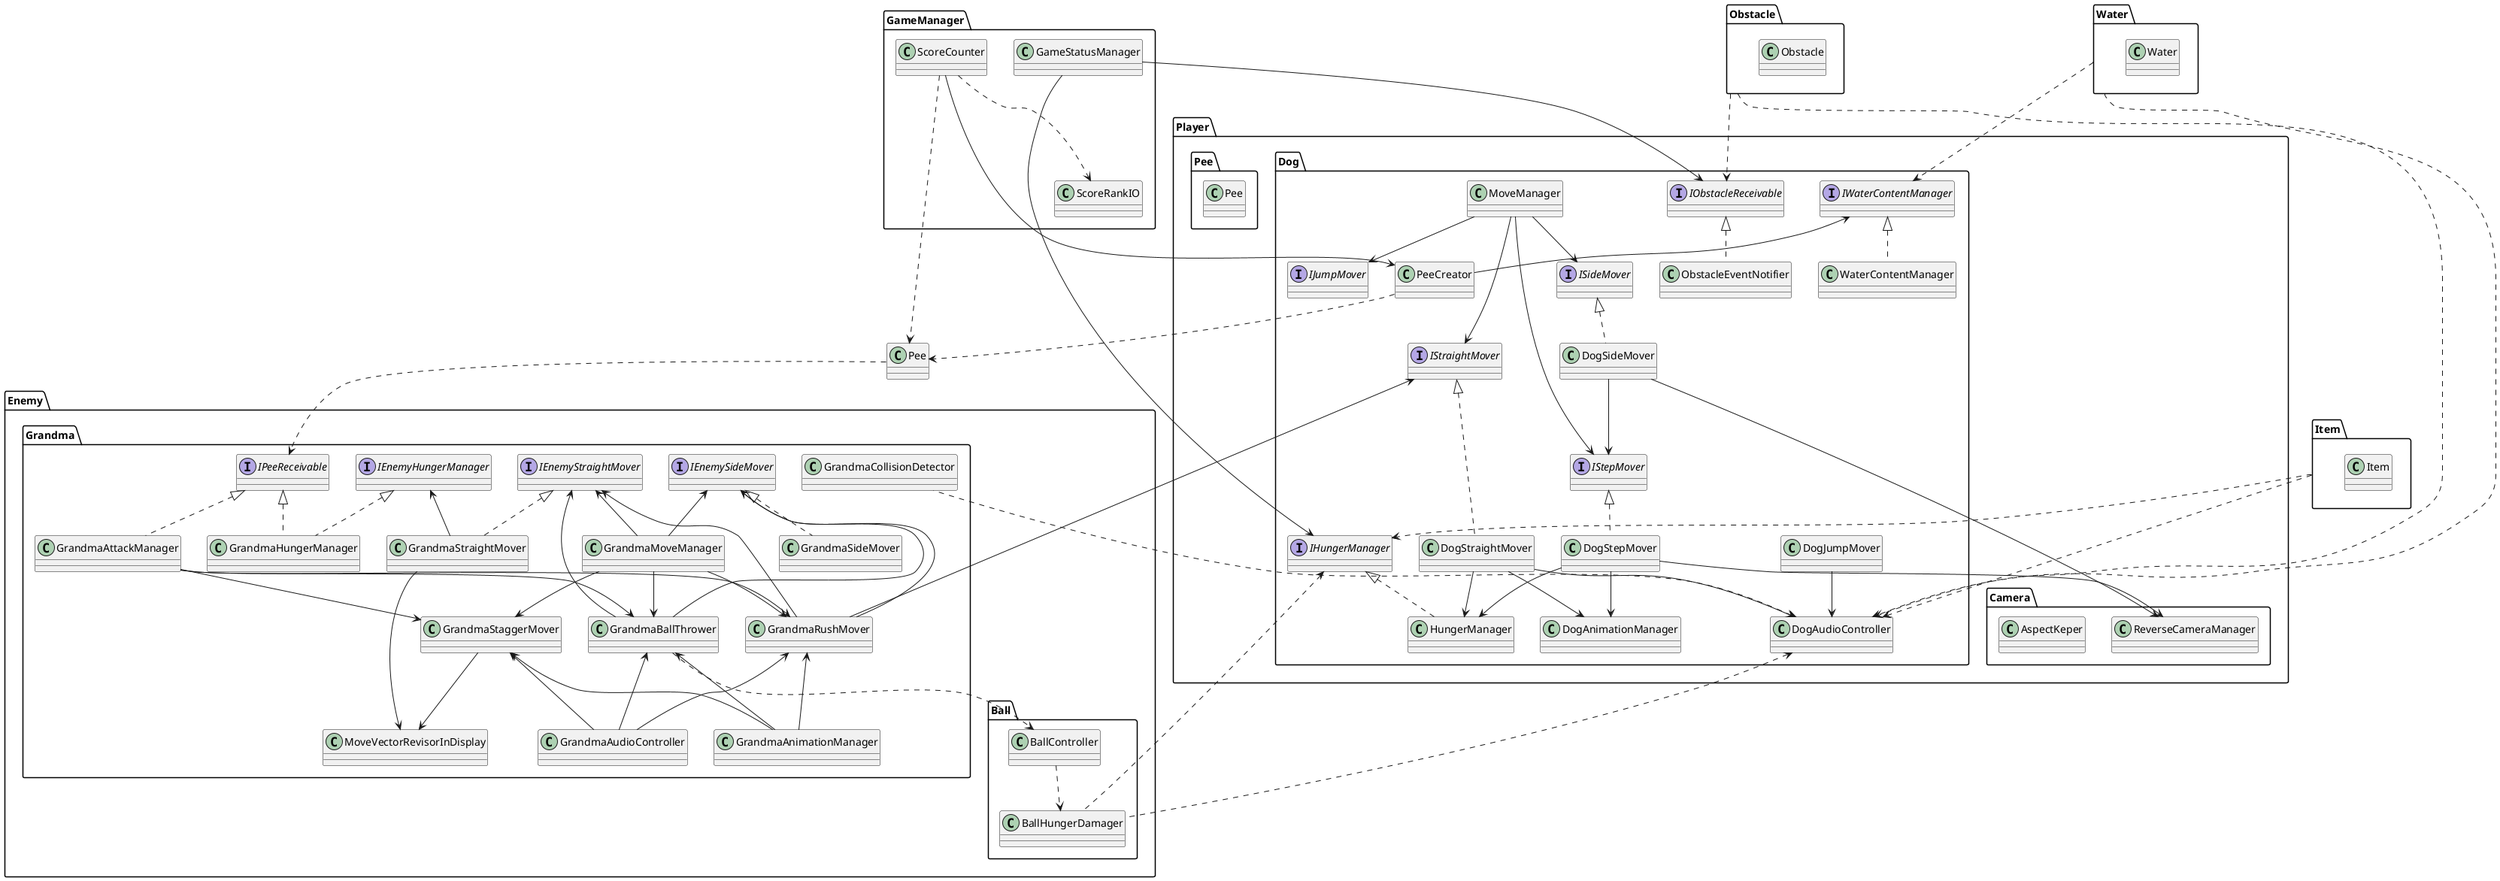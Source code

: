 @startuml

package Player {
    package Dog {
        interface IStepMover
        interface IStraightMover
        interface ISideMover
        interface IJumpMover
        interface IHungerManager
        interface IWaterContentManager
        interface IObstacleReceivable
        class PeeCreator
        class HungerManager
        class WaterContentManager
        class ObstacleEventNotifier
        class DogJumpMover
        class DogAudioController
        class DogStepMover
        class DogSideMover
        class DogStraightMover
        class MoveManager
        class DogAnimationManager
    }

    package Pee {
        class Pee
    }

    package Camera {
        class ReverseCameraManager
        class AspectKeper
    }
}

'Player内
PeeCreator ..> Pee
IWaterContentManager <-- PeeCreator
IHungerManager <|.. HungerManager
IWaterContentManager <|.. WaterContentManager
IObstacleReceivable <|.. ObstacleEventNotifier
DogJumpMover --> DogAudioController
DogStepMover --> ReverseCameraManager
DogStepMover --> DogAnimationManager
DogStepMover --> HungerManager
IStepMover <|.. DogStepMover
DogSideMover --> ReverseCameraManager
DogSideMover --> IStepMover
ISideMover <|.. DogSideMover
IStraightMover <|.. DogStraightMover
DogStraightMover --> HungerManager
DogStraightMover --> DogAudioController
DogStraightMover --> DogAnimationManager
MoveManager --> IStraightMover
MoveManager --> IJumpMover
MoveManager --> ISideMover
MoveManager --> IStepMover

package Item {
     class Item
}

'Item⇔Player
Item ..> IHungerManager 
Item ..> DogAudioController

package Water {
     class Water
}

'Water⇔Player
Water ..> IWaterContentManager
Water ..> DogAudioController

package Obstacle {
     class Obstacle
}

'Obstacle⇔Player
Obstacle ..> IObstacleReceivable
Obstacle ..> DogAudioController

package Enemy {
    package Grandma {
        interface IEnemyStraightMover
        interface IEnemySideMover
        interface IEnemyHungerManager
        interface IPeeReceivable
        class GrandmaMoveManager
        class GrandmaAttackManager
        class GrandmaRushMover
        class GrandmaBallThrower
        class GrandmaSideMover
        class GrandmaStraightMover
        class GrandmaHungerManager
        class GrandmaStaggerMover
        class MoveVectorRevisorInDisplay
        class GrandmaAnimationManager
        class GrandmaCollisionDetector
        class GrandmaAudioController
    }

    package Ball {
        class BallController
        class BallHungerDamager
    }
}

'Grandma内
GrandmaAttackManager --> GrandmaRushMover
GrandmaAttackManager --> GrandmaBallThrower
GrandmaAttackManager --> GrandmaStaggerMover
GrandmaMoveManager --> GrandmaRushMover
GrandmaMoveManager --> GrandmaBallThrower
GrandmaMoveManager --> GrandmaStaggerMover
IEnemyStraightMover <-- GrandmaMoveManager
IEnemySideMover <-- GrandmaMoveManager
IEnemyStraightMover <|.. GrandmaStraightMover
IEnemySideMover <|.. GrandmaSideMover
IEnemyHungerManager <-- GrandmaStraightMover
IEnemyHungerManager <|.. GrandmaHungerManager
IEnemyStraightMover <-- GrandmaRushMover
IEnemySideMover <-- GrandmaRushMover
IEnemyStraightMover <-- GrandmaBallThrower
IEnemySideMover <-- GrandmaBallThrower
IPeeReceivable <|.. GrandmaAttackManager
IPeeReceivable <|.. GrandmaHungerManager
GrandmaStaggerMover --> MoveVectorRevisorInDisplay
GrandmaStraightMover --> MoveVectorRevisorInDisplay
GrandmaStaggerMover <-- GrandmaAnimationManager
GrandmaRushMover <-- GrandmaAnimationManager
GrandmaBallThrower <-- GrandmaAnimationManager
GrandmaStaggerMover <-- GrandmaAudioController
GrandmaRushMover <-- GrandmaAudioController
GrandmaBallThrower <-- GrandmaAudioController

'Grandma⇔Ball
BallController ..> BallHungerDamager
GrandmaBallThrower ..> BallController

'Grandma⇔Player
GrandmaRushMover --> IStraightMover  
Pee ..> IPeeReceivable
DogAudioController <.. GrandmaCollisionDetector

'Ball⇔Player
IHungerManager <.. BallHungerDamager 
DogAudioController <.. BallHungerDamager

package GameManager {
    'class GameOverEventHandler
    class GameStatusManager
    class ScoreCounter
    class ScoreRankIO
}

'GameManager⇔Player
'GameOverEventHandler --> IObstacleReceivable
'GameOverEventHandler --> IHungerManager
GameStatusManager --> IObstacleReceivable
GameStatusManager --> IHungerManager
ScoreCounter --> PeeCreator
ScoreCounter ..> Pee
ScoreCounter ..> ScoreRankIO

@enduml